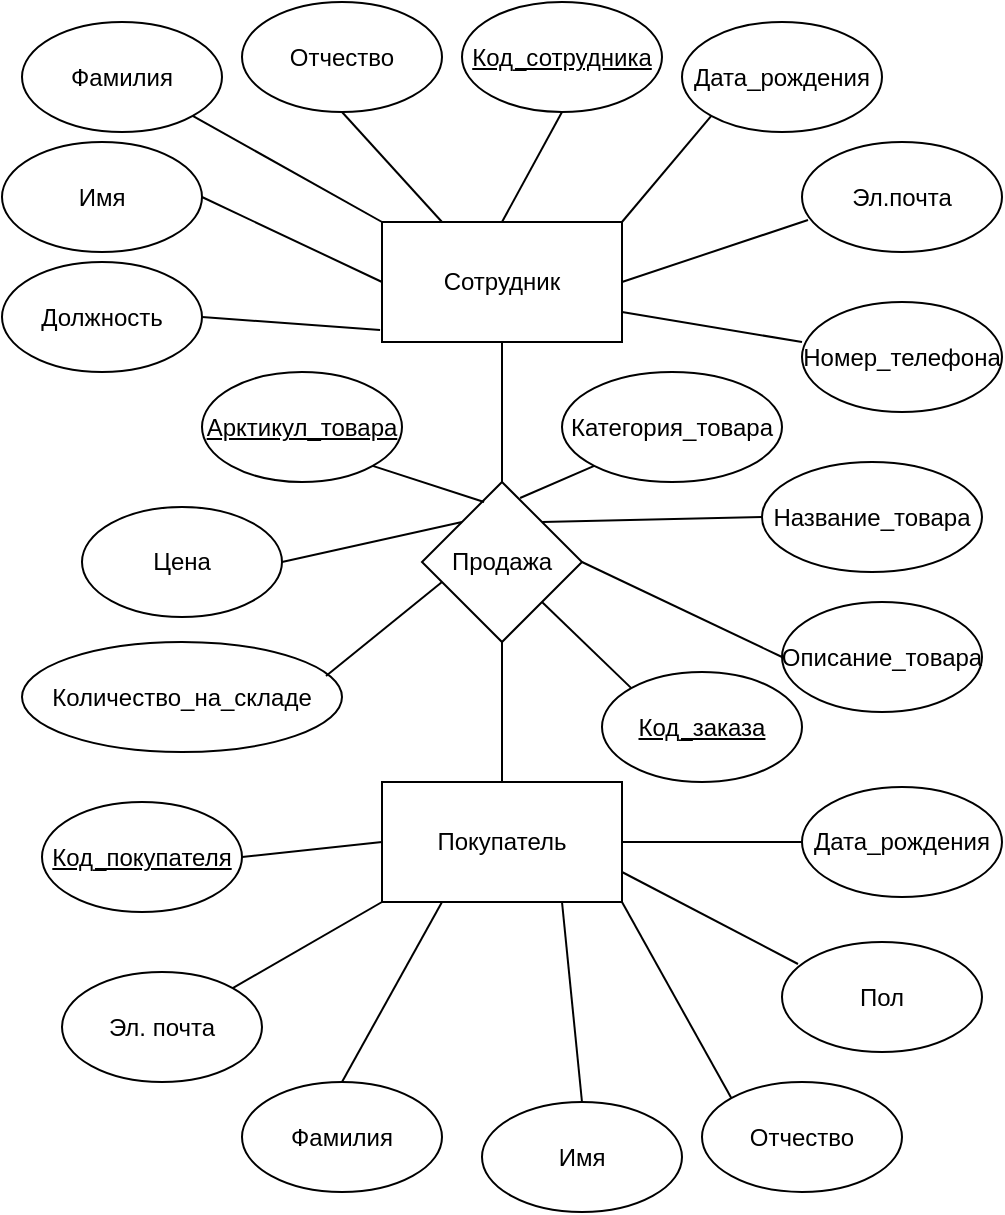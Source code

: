 <mxfile version="22.1.4" type="device">
  <diagram name="Страница — 1" id="d4_QYUorZCJm4Ev28uNU">
    <mxGraphModel dx="1393" dy="797" grid="1" gridSize="10" guides="1" tooltips="1" connect="1" arrows="1" fold="1" page="1" pageScale="1" pageWidth="827" pageHeight="1169" math="0" shadow="0">
      <root>
        <mxCell id="0" />
        <mxCell id="1" parent="0" />
        <mxCell id="yCQGR8yOdNzY2n0NGuCj-2" value="Сотрудник" style="rounded=0;whiteSpace=wrap;html=1;" parent="1" vertex="1">
          <mxGeometry x="360" y="110" width="120" height="60" as="geometry" />
        </mxCell>
        <mxCell id="yCQGR8yOdNzY2n0NGuCj-3" value="Покупатель" style="rounded=0;whiteSpace=wrap;html=1;" parent="1" vertex="1">
          <mxGeometry x="360" y="390" width="120" height="60" as="geometry" />
        </mxCell>
        <mxCell id="yCQGR8yOdNzY2n0NGuCj-4" value="Продажа" style="rhombus;whiteSpace=wrap;html=1;" parent="1" vertex="1">
          <mxGeometry x="380" y="240" width="80" height="80" as="geometry" />
        </mxCell>
        <mxCell id="yCQGR8yOdNzY2n0NGuCj-5" value="Эл. почта" style="ellipse;whiteSpace=wrap;html=1;" parent="1" vertex="1">
          <mxGeometry x="200" y="485" width="100" height="55" as="geometry" />
        </mxCell>
        <mxCell id="yCQGR8yOdNzY2n0NGuCj-6" value="" style="endArrow=none;html=1;rounded=0;exitX=0;exitY=1;exitDx=0;exitDy=0;entryX=1;entryY=0;entryDx=0;entryDy=0;" parent="1" source="yCQGR8yOdNzY2n0NGuCj-3" target="yCQGR8yOdNzY2n0NGuCj-5" edge="1">
          <mxGeometry width="50" height="50" relative="1" as="geometry">
            <mxPoint x="390" y="440" as="sourcePoint" />
            <mxPoint x="440" y="390" as="targetPoint" />
          </mxGeometry>
        </mxCell>
        <mxCell id="yCQGR8yOdNzY2n0NGuCj-7" value="Фамилия" style="ellipse;whiteSpace=wrap;html=1;" parent="1" vertex="1">
          <mxGeometry x="290" y="540" width="100" height="55" as="geometry" />
        </mxCell>
        <mxCell id="yCQGR8yOdNzY2n0NGuCj-8" value="" style="endArrow=none;html=1;rounded=0;exitX=0.25;exitY=1;exitDx=0;exitDy=0;entryX=0.5;entryY=0;entryDx=0;entryDy=0;" parent="1" source="yCQGR8yOdNzY2n0NGuCj-3" target="yCQGR8yOdNzY2n0NGuCj-7" edge="1">
          <mxGeometry width="50" height="50" relative="1" as="geometry">
            <mxPoint x="390" y="440" as="sourcePoint" />
            <mxPoint x="440" y="390" as="targetPoint" />
          </mxGeometry>
        </mxCell>
        <mxCell id="yCQGR8yOdNzY2n0NGuCj-9" value="Имя" style="ellipse;whiteSpace=wrap;html=1;" parent="1" vertex="1">
          <mxGeometry x="410" y="550" width="100" height="55" as="geometry" />
        </mxCell>
        <mxCell id="yCQGR8yOdNzY2n0NGuCj-10" value="Отчество" style="ellipse;whiteSpace=wrap;html=1;" parent="1" vertex="1">
          <mxGeometry x="520" y="540" width="100" height="55" as="geometry" />
        </mxCell>
        <mxCell id="yCQGR8yOdNzY2n0NGuCj-11" value="" style="endArrow=none;html=1;rounded=0;exitX=0.75;exitY=1;exitDx=0;exitDy=0;entryX=0.5;entryY=0;entryDx=0;entryDy=0;" parent="1" source="yCQGR8yOdNzY2n0NGuCj-3" target="yCQGR8yOdNzY2n0NGuCj-9" edge="1">
          <mxGeometry width="50" height="50" relative="1" as="geometry">
            <mxPoint x="400" y="460" as="sourcePoint" />
            <mxPoint x="390" y="530" as="targetPoint" />
          </mxGeometry>
        </mxCell>
        <mxCell id="yCQGR8yOdNzY2n0NGuCj-12" value="" style="endArrow=none;html=1;rounded=0;exitX=1;exitY=1;exitDx=0;exitDy=0;entryX=0;entryY=0;entryDx=0;entryDy=0;" parent="1" source="yCQGR8yOdNzY2n0NGuCj-3" target="yCQGR8yOdNzY2n0NGuCj-10" edge="1">
          <mxGeometry width="50" height="50" relative="1" as="geometry">
            <mxPoint x="410" y="470" as="sourcePoint" />
            <mxPoint x="400" y="540" as="targetPoint" />
          </mxGeometry>
        </mxCell>
        <mxCell id="yCQGR8yOdNzY2n0NGuCj-13" value="Код_покупателя" style="ellipse;whiteSpace=wrap;html=1;fontStyle=4" parent="1" vertex="1">
          <mxGeometry x="190" y="400" width="100" height="55" as="geometry" />
        </mxCell>
        <mxCell id="yCQGR8yOdNzY2n0NGuCj-14" value="" style="endArrow=none;html=1;rounded=0;exitX=0;exitY=0.5;exitDx=0;exitDy=0;entryX=1;entryY=0.5;entryDx=0;entryDy=0;" parent="1" source="yCQGR8yOdNzY2n0NGuCj-3" target="yCQGR8yOdNzY2n0NGuCj-13" edge="1">
          <mxGeometry width="50" height="50" relative="1" as="geometry">
            <mxPoint x="370" y="460" as="sourcePoint" />
            <mxPoint x="280" y="470" as="targetPoint" />
          </mxGeometry>
        </mxCell>
        <mxCell id="yCQGR8yOdNzY2n0NGuCj-16" value="Пол" style="ellipse;whiteSpace=wrap;html=1;" parent="1" vertex="1">
          <mxGeometry x="560" y="470" width="100" height="55" as="geometry" />
        </mxCell>
        <mxCell id="yCQGR8yOdNzY2n0NGuCj-17" value="Дата_рождения" style="ellipse;whiteSpace=wrap;html=1;" parent="1" vertex="1">
          <mxGeometry x="570" y="392.5" width="100" height="55" as="geometry" />
        </mxCell>
        <mxCell id="yCQGR8yOdNzY2n0NGuCj-19" value="" style="endArrow=none;html=1;rounded=0;exitX=1;exitY=0.75;exitDx=0;exitDy=0;entryX=0.08;entryY=0.2;entryDx=0;entryDy=0;entryPerimeter=0;" parent="1" source="yCQGR8yOdNzY2n0NGuCj-3" target="yCQGR8yOdNzY2n0NGuCj-16" edge="1">
          <mxGeometry width="50" height="50" relative="1" as="geometry">
            <mxPoint x="490" y="460" as="sourcePoint" />
            <mxPoint x="544" y="558" as="targetPoint" />
          </mxGeometry>
        </mxCell>
        <mxCell id="yCQGR8yOdNzY2n0NGuCj-20" value="" style="endArrow=none;html=1;rounded=0;exitX=1;exitY=0.5;exitDx=0;exitDy=0;entryX=0;entryY=0.5;entryDx=0;entryDy=0;" parent="1" source="yCQGR8yOdNzY2n0NGuCj-3" target="yCQGR8yOdNzY2n0NGuCj-17" edge="1">
          <mxGeometry width="50" height="50" relative="1" as="geometry">
            <mxPoint x="490" y="445" as="sourcePoint" />
            <mxPoint x="590" y="513" as="targetPoint" />
          </mxGeometry>
        </mxCell>
        <mxCell id="yCQGR8yOdNzY2n0NGuCj-21" value="" style="endArrow=none;html=1;rounded=0;entryX=0.5;entryY=1;entryDx=0;entryDy=0;exitX=0.5;exitY=0;exitDx=0;exitDy=0;" parent="1" source="yCQGR8yOdNzY2n0NGuCj-3" target="yCQGR8yOdNzY2n0NGuCj-4" edge="1">
          <mxGeometry width="50" height="50" relative="1" as="geometry">
            <mxPoint x="390" y="540" as="sourcePoint" />
            <mxPoint x="440" y="490" as="targetPoint" />
          </mxGeometry>
        </mxCell>
        <mxCell id="yCQGR8yOdNzY2n0NGuCj-22" value="" style="endArrow=none;html=1;rounded=0;entryX=0.5;entryY=1;entryDx=0;entryDy=0;exitX=0.5;exitY=0;exitDx=0;exitDy=0;" parent="1" source="yCQGR8yOdNzY2n0NGuCj-4" target="yCQGR8yOdNzY2n0NGuCj-2" edge="1">
          <mxGeometry width="50" height="50" relative="1" as="geometry">
            <mxPoint x="430" y="400" as="sourcePoint" />
            <mxPoint x="430" y="330" as="targetPoint" />
          </mxGeometry>
        </mxCell>
        <mxCell id="yCQGR8yOdNzY2n0NGuCj-23" value="Фамилия" style="ellipse;whiteSpace=wrap;html=1;" parent="1" vertex="1">
          <mxGeometry x="180" y="10" width="100" height="55" as="geometry" />
        </mxCell>
        <mxCell id="yCQGR8yOdNzY2n0NGuCj-24" value="Имя" style="ellipse;whiteSpace=wrap;html=1;" parent="1" vertex="1">
          <mxGeometry x="170" y="70" width="100" height="55" as="geometry" />
        </mxCell>
        <mxCell id="yCQGR8yOdNzY2n0NGuCj-25" value="Отчество" style="ellipse;whiteSpace=wrap;html=1;" parent="1" vertex="1">
          <mxGeometry x="290" width="100" height="55" as="geometry" />
        </mxCell>
        <mxCell id="yCQGR8yOdNzY2n0NGuCj-26" value="" style="endArrow=none;html=1;rounded=0;entryX=0;entryY=0.5;entryDx=0;entryDy=0;exitX=1;exitY=0.5;exitDx=0;exitDy=0;" parent="1" source="yCQGR8yOdNzY2n0NGuCj-24" target="yCQGR8yOdNzY2n0NGuCj-2" edge="1">
          <mxGeometry width="50" height="50" relative="1" as="geometry">
            <mxPoint x="260" y="130" as="sourcePoint" />
            <mxPoint x="220" y="210" as="targetPoint" />
          </mxGeometry>
        </mxCell>
        <mxCell id="yCQGR8yOdNzY2n0NGuCj-27" value="" style="endArrow=none;html=1;rounded=0;entryX=0;entryY=0;entryDx=0;entryDy=0;exitX=1;exitY=1;exitDx=0;exitDy=0;" parent="1" source="yCQGR8yOdNzY2n0NGuCj-23" target="yCQGR8yOdNzY2n0NGuCj-2" edge="1">
          <mxGeometry width="50" height="50" relative="1" as="geometry">
            <mxPoint x="270" y="138" as="sourcePoint" />
            <mxPoint x="370" y="150" as="targetPoint" />
          </mxGeometry>
        </mxCell>
        <mxCell id="yCQGR8yOdNzY2n0NGuCj-28" value="" style="endArrow=none;html=1;rounded=0;entryX=0.25;entryY=0;entryDx=0;entryDy=0;exitX=0.5;exitY=1;exitDx=0;exitDy=0;" parent="1" source="yCQGR8yOdNzY2n0NGuCj-25" target="yCQGR8yOdNzY2n0NGuCj-2" edge="1">
          <mxGeometry width="50" height="50" relative="1" as="geometry">
            <mxPoint x="280" y="148" as="sourcePoint" />
            <mxPoint x="380" y="160" as="targetPoint" />
          </mxGeometry>
        </mxCell>
        <mxCell id="yCQGR8yOdNzY2n0NGuCj-29" value="Код_сотрудника" style="ellipse;whiteSpace=wrap;html=1;horizontal=1;fontStyle=4" parent="1" vertex="1">
          <mxGeometry x="400" width="100" height="55" as="geometry" />
        </mxCell>
        <mxCell id="yCQGR8yOdNzY2n0NGuCj-31" value="" style="endArrow=none;html=1;rounded=0;entryX=0.5;entryY=1;entryDx=0;entryDy=0;exitX=0.5;exitY=0;exitDx=0;exitDy=0;" parent="1" source="yCQGR8yOdNzY2n0NGuCj-2" target="yCQGR8yOdNzY2n0NGuCj-29" edge="1">
          <mxGeometry width="50" height="50" relative="1" as="geometry">
            <mxPoint x="250" y="270" as="sourcePoint" />
            <mxPoint x="300" y="220" as="targetPoint" />
          </mxGeometry>
        </mxCell>
        <mxCell id="yCQGR8yOdNzY2n0NGuCj-32" value="Дата_рождения" style="ellipse;whiteSpace=wrap;html=1;" parent="1" vertex="1">
          <mxGeometry x="510" y="10" width="100" height="55" as="geometry" />
        </mxCell>
        <mxCell id="yCQGR8yOdNzY2n0NGuCj-33" value="" style="endArrow=none;html=1;rounded=0;entryX=0;entryY=1;entryDx=0;entryDy=0;exitX=1;exitY=0;exitDx=0;exitDy=0;" parent="1" source="yCQGR8yOdNzY2n0NGuCj-2" target="yCQGR8yOdNzY2n0NGuCj-32" edge="1">
          <mxGeometry width="50" height="50" relative="1" as="geometry">
            <mxPoint x="430" y="120" as="sourcePoint" />
            <mxPoint x="484" y="67" as="targetPoint" />
          </mxGeometry>
        </mxCell>
        <mxCell id="yCQGR8yOdNzY2n0NGuCj-34" value="Должность" style="ellipse;whiteSpace=wrap;html=1;" parent="1" vertex="1">
          <mxGeometry x="170" y="130" width="100" height="55" as="geometry" />
        </mxCell>
        <mxCell id="yCQGR8yOdNzY2n0NGuCj-35" value="" style="endArrow=none;html=1;rounded=0;entryX=-0.008;entryY=0.9;entryDx=0;entryDy=0;exitX=1;exitY=0.5;exitDx=0;exitDy=0;entryPerimeter=0;" parent="1" source="yCQGR8yOdNzY2n0NGuCj-34" target="yCQGR8yOdNzY2n0NGuCj-2" edge="1">
          <mxGeometry width="50" height="50" relative="1" as="geometry">
            <mxPoint x="270" y="140" as="sourcePoint" />
            <mxPoint x="370" y="150" as="targetPoint" />
          </mxGeometry>
        </mxCell>
        <mxCell id="yCQGR8yOdNzY2n0NGuCj-37" value="" style="endArrow=none;html=1;rounded=0;entryX=0.03;entryY=0.709;entryDx=0;entryDy=0;exitX=1;exitY=0.5;exitDx=0;exitDy=0;entryPerimeter=0;" parent="1" source="yCQGR8yOdNzY2n0NGuCj-2" target="3LZJ1UJKZWrPl0mPpH45-3" edge="1">
          <mxGeometry width="50" height="50" relative="1" as="geometry">
            <mxPoint x="490" y="135" as="sourcePoint" />
            <mxPoint x="524.95" y="118.995" as="targetPoint" />
          </mxGeometry>
        </mxCell>
        <mxCell id="yCQGR8yOdNzY2n0NGuCj-42" value="Номер_телефона" style="ellipse;whiteSpace=wrap;html=1;" parent="1" vertex="1">
          <mxGeometry x="570" y="150" width="100" height="55" as="geometry" />
        </mxCell>
        <mxCell id="yCQGR8yOdNzY2n0NGuCj-43" value="" style="endArrow=none;html=1;rounded=0;entryX=0;entryY=0.364;entryDx=0;entryDy=0;exitX=1;exitY=0.75;exitDx=0;exitDy=0;entryPerimeter=0;" parent="1" source="yCQGR8yOdNzY2n0NGuCj-2" target="yCQGR8yOdNzY2n0NGuCj-42" edge="1">
          <mxGeometry width="50" height="50" relative="1" as="geometry">
            <mxPoint x="490" y="165" as="sourcePoint" />
            <mxPoint x="540" y="178" as="targetPoint" />
          </mxGeometry>
        </mxCell>
        <mxCell id="yCQGR8yOdNzY2n0NGuCj-45" value="Цена" style="ellipse;whiteSpace=wrap;html=1;" parent="1" vertex="1">
          <mxGeometry x="210" y="252.5" width="100" height="55" as="geometry" />
        </mxCell>
        <mxCell id="yCQGR8yOdNzY2n0NGuCj-46" value="Код_заказа" style="ellipse;whiteSpace=wrap;html=1;fontStyle=4" parent="1" vertex="1">
          <mxGeometry x="470" y="335" width="100" height="55" as="geometry" />
        </mxCell>
        <mxCell id="yCQGR8yOdNzY2n0NGuCj-47" value="Категория_товара" style="ellipse;whiteSpace=wrap;html=1;" parent="1" vertex="1">
          <mxGeometry x="450" y="185" width="110" height="55" as="geometry" />
        </mxCell>
        <mxCell id="yCQGR8yOdNzY2n0NGuCj-48" value="Название_товара" style="ellipse;whiteSpace=wrap;html=1;" parent="1" vertex="1">
          <mxGeometry x="550" y="230" width="110" height="55" as="geometry" />
        </mxCell>
        <mxCell id="yCQGR8yOdNzY2n0NGuCj-49" value="Арктикул_товара" style="ellipse;whiteSpace=wrap;html=1;fontStyle=4" parent="1" vertex="1">
          <mxGeometry x="270" y="185" width="100" height="55" as="geometry" />
        </mxCell>
        <mxCell id="yCQGR8yOdNzY2n0NGuCj-50" value="Количество_на_складе" style="ellipse;whiteSpace=wrap;html=1;" parent="1" vertex="1">
          <mxGeometry x="180" y="320" width="160" height="55" as="geometry" />
        </mxCell>
        <mxCell id="yCQGR8yOdNzY2n0NGuCj-51" value="Описание_товара" style="ellipse;whiteSpace=wrap;html=1;" parent="1" vertex="1">
          <mxGeometry x="560" y="300" width="100" height="55" as="geometry" />
        </mxCell>
        <mxCell id="yCQGR8yOdNzY2n0NGuCj-54" value="" style="endArrow=none;html=1;rounded=0;exitX=0.125;exitY=0.625;exitDx=0;exitDy=0;entryX=0.95;entryY=0.309;entryDx=0;entryDy=0;exitPerimeter=0;entryPerimeter=0;" parent="1" source="yCQGR8yOdNzY2n0NGuCj-4" target="yCQGR8yOdNzY2n0NGuCj-50" edge="1">
          <mxGeometry width="50" height="50" relative="1" as="geometry">
            <mxPoint x="370" y="430" as="sourcePoint" />
            <mxPoint x="300" y="438" as="targetPoint" />
          </mxGeometry>
        </mxCell>
        <mxCell id="yCQGR8yOdNzY2n0NGuCj-55" value="" style="endArrow=none;html=1;rounded=0;exitX=0;exitY=0;exitDx=0;exitDy=0;entryX=1;entryY=0.5;entryDx=0;entryDy=0;" parent="1" source="yCQGR8yOdNzY2n0NGuCj-4" target="yCQGR8yOdNzY2n0NGuCj-45" edge="1">
          <mxGeometry width="50" height="50" relative="1" as="geometry">
            <mxPoint x="380" y="440" as="sourcePoint" />
            <mxPoint x="310" y="340" as="targetPoint" />
          </mxGeometry>
        </mxCell>
        <mxCell id="yCQGR8yOdNzY2n0NGuCj-56" value="" style="endArrow=none;html=1;rounded=0;exitX=0.388;exitY=0.125;exitDx=0;exitDy=0;entryX=1;entryY=1;entryDx=0;entryDy=0;exitPerimeter=0;" parent="1" source="yCQGR8yOdNzY2n0NGuCj-4" target="yCQGR8yOdNzY2n0NGuCj-49" edge="1">
          <mxGeometry width="50" height="50" relative="1" as="geometry">
            <mxPoint x="390" y="450" as="sourcePoint" />
            <mxPoint x="320" y="458" as="targetPoint" />
          </mxGeometry>
        </mxCell>
        <mxCell id="yCQGR8yOdNzY2n0NGuCj-57" value="" style="endArrow=none;html=1;rounded=0;exitX=1;exitY=1;exitDx=0;exitDy=0;entryX=0;entryY=0;entryDx=0;entryDy=0;" parent="1" source="yCQGR8yOdNzY2n0NGuCj-4" target="yCQGR8yOdNzY2n0NGuCj-46" edge="1">
          <mxGeometry width="50" height="50" relative="1" as="geometry">
            <mxPoint x="400" y="460" as="sourcePoint" />
            <mxPoint x="330" y="468" as="targetPoint" />
          </mxGeometry>
        </mxCell>
        <mxCell id="yCQGR8yOdNzY2n0NGuCj-58" value="" style="endArrow=none;html=1;rounded=0;exitX=0;exitY=0.5;exitDx=0;exitDy=0;entryX=1;entryY=0.5;entryDx=0;entryDy=0;" parent="1" source="yCQGR8yOdNzY2n0NGuCj-51" target="yCQGR8yOdNzY2n0NGuCj-4" edge="1">
          <mxGeometry width="50" height="50" relative="1" as="geometry">
            <mxPoint x="410" y="470" as="sourcePoint" />
            <mxPoint x="340" y="478" as="targetPoint" />
          </mxGeometry>
        </mxCell>
        <mxCell id="yCQGR8yOdNzY2n0NGuCj-59" value="" style="endArrow=none;html=1;rounded=0;exitX=0;exitY=0.5;exitDx=0;exitDy=0;entryX=1;entryY=0;entryDx=0;entryDy=0;" parent="1" source="yCQGR8yOdNzY2n0NGuCj-48" target="yCQGR8yOdNzY2n0NGuCj-4" edge="1">
          <mxGeometry width="50" height="50" relative="1" as="geometry">
            <mxPoint x="420" y="480" as="sourcePoint" />
            <mxPoint x="350" y="488" as="targetPoint" />
          </mxGeometry>
        </mxCell>
        <mxCell id="yCQGR8yOdNzY2n0NGuCj-60" value="" style="endArrow=none;html=1;rounded=0;exitX=0;exitY=1;exitDx=0;exitDy=0;entryX=0.613;entryY=0.1;entryDx=0;entryDy=0;entryPerimeter=0;" parent="1" source="yCQGR8yOdNzY2n0NGuCj-47" target="yCQGR8yOdNzY2n0NGuCj-4" edge="1">
          <mxGeometry width="50" height="50" relative="1" as="geometry">
            <mxPoint x="430" y="490" as="sourcePoint" />
            <mxPoint x="360" y="498" as="targetPoint" />
          </mxGeometry>
        </mxCell>
        <mxCell id="3LZJ1UJKZWrPl0mPpH45-3" value="Эл.почта" style="ellipse;whiteSpace=wrap;html=1;" vertex="1" parent="1">
          <mxGeometry x="570" y="70" width="100" height="55" as="geometry" />
        </mxCell>
      </root>
    </mxGraphModel>
  </diagram>
</mxfile>
